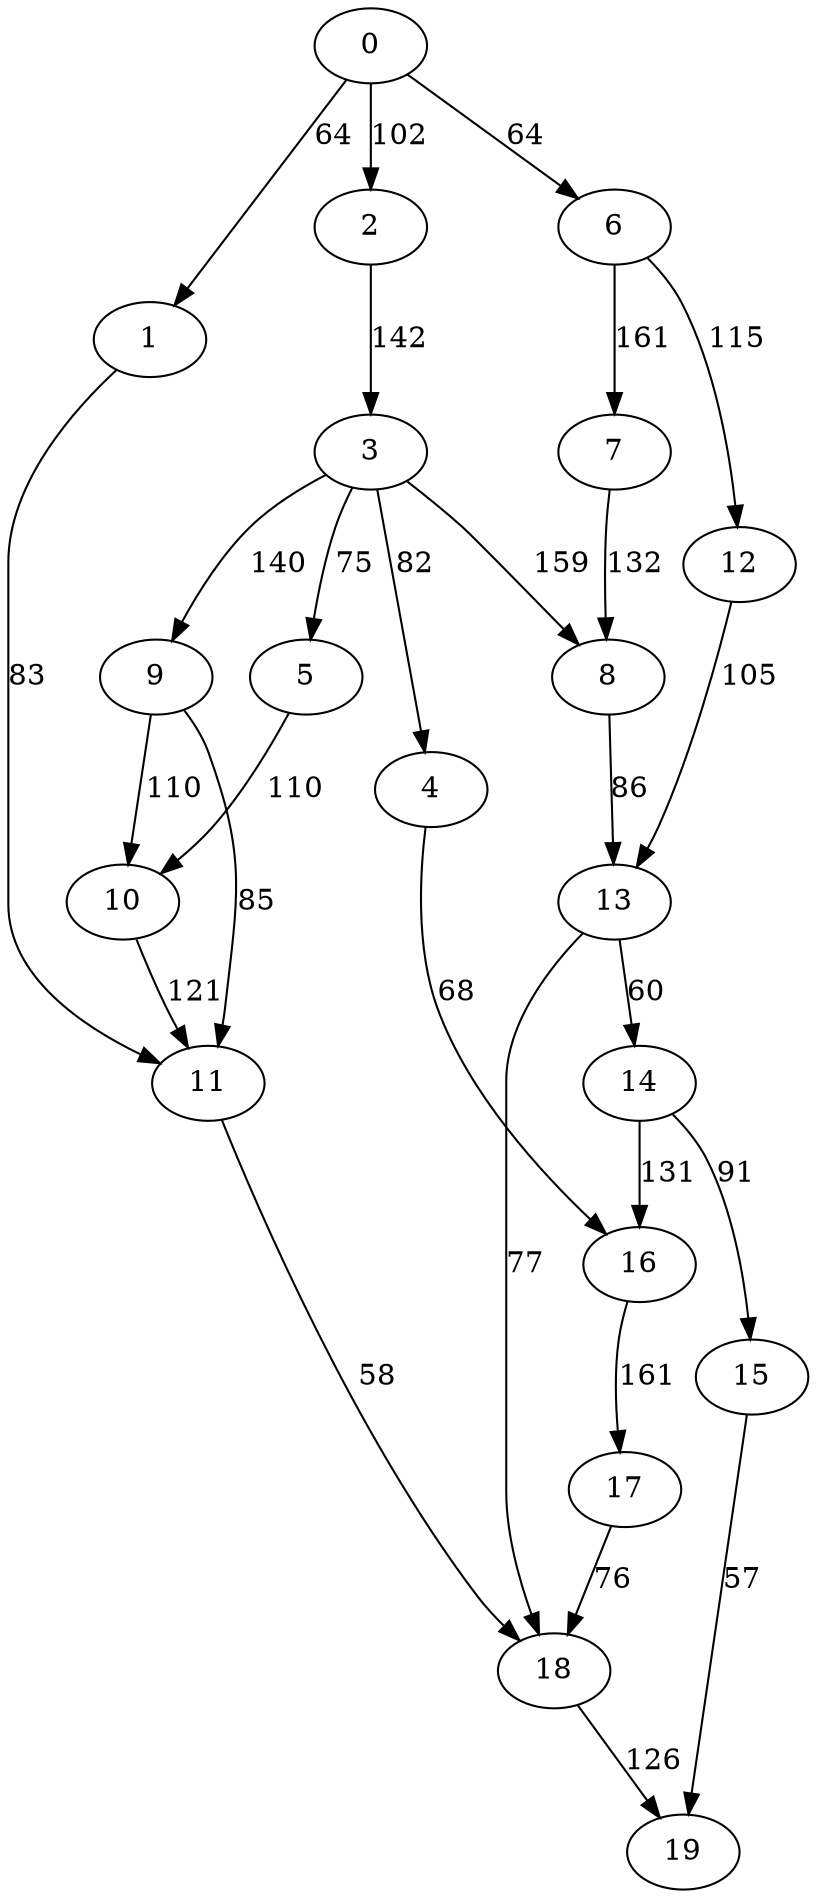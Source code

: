 digraph t10p3_10 {
0 -> 1 [ label = 64 ];
0 -> 2 [ label = 102 ];
0 -> 6 [ label = 64 ];
1 -> 11 [ label = 83 ];
2 -> 3 [ label = 142 ];
3 -> 4 [ label = 82 ];
3 -> 5 [ label = 75 ];
3 -> 8 [ label = 159 ];
3 -> 9 [ label = 140 ];
4 -> 16 [ label = 68 ];
5 -> 10 [ label = 110 ];
6 -> 7 [ label = 161 ];
6 -> 12 [ label = 115 ];
7 -> 8 [ label = 132 ];
8 -> 13 [ label = 86 ];
9 -> 10 [ label = 110 ];
9 -> 11 [ label = 85 ];
10 -> 11 [ label = 121 ];
11 -> 18 [ label = 58 ];
12 -> 13 [ label = 105 ];
13 -> 14 [ label = 60 ];
13 -> 18 [ label = 77 ];
14 -> 15 [ label = 91 ];
14 -> 16 [ label = 131 ];
15 -> 19 [ label = 57 ];
16 -> 17 [ label = 161 ];
17 -> 18 [ label = 76 ];
18 -> 19 [ label = 126 ];
 }

